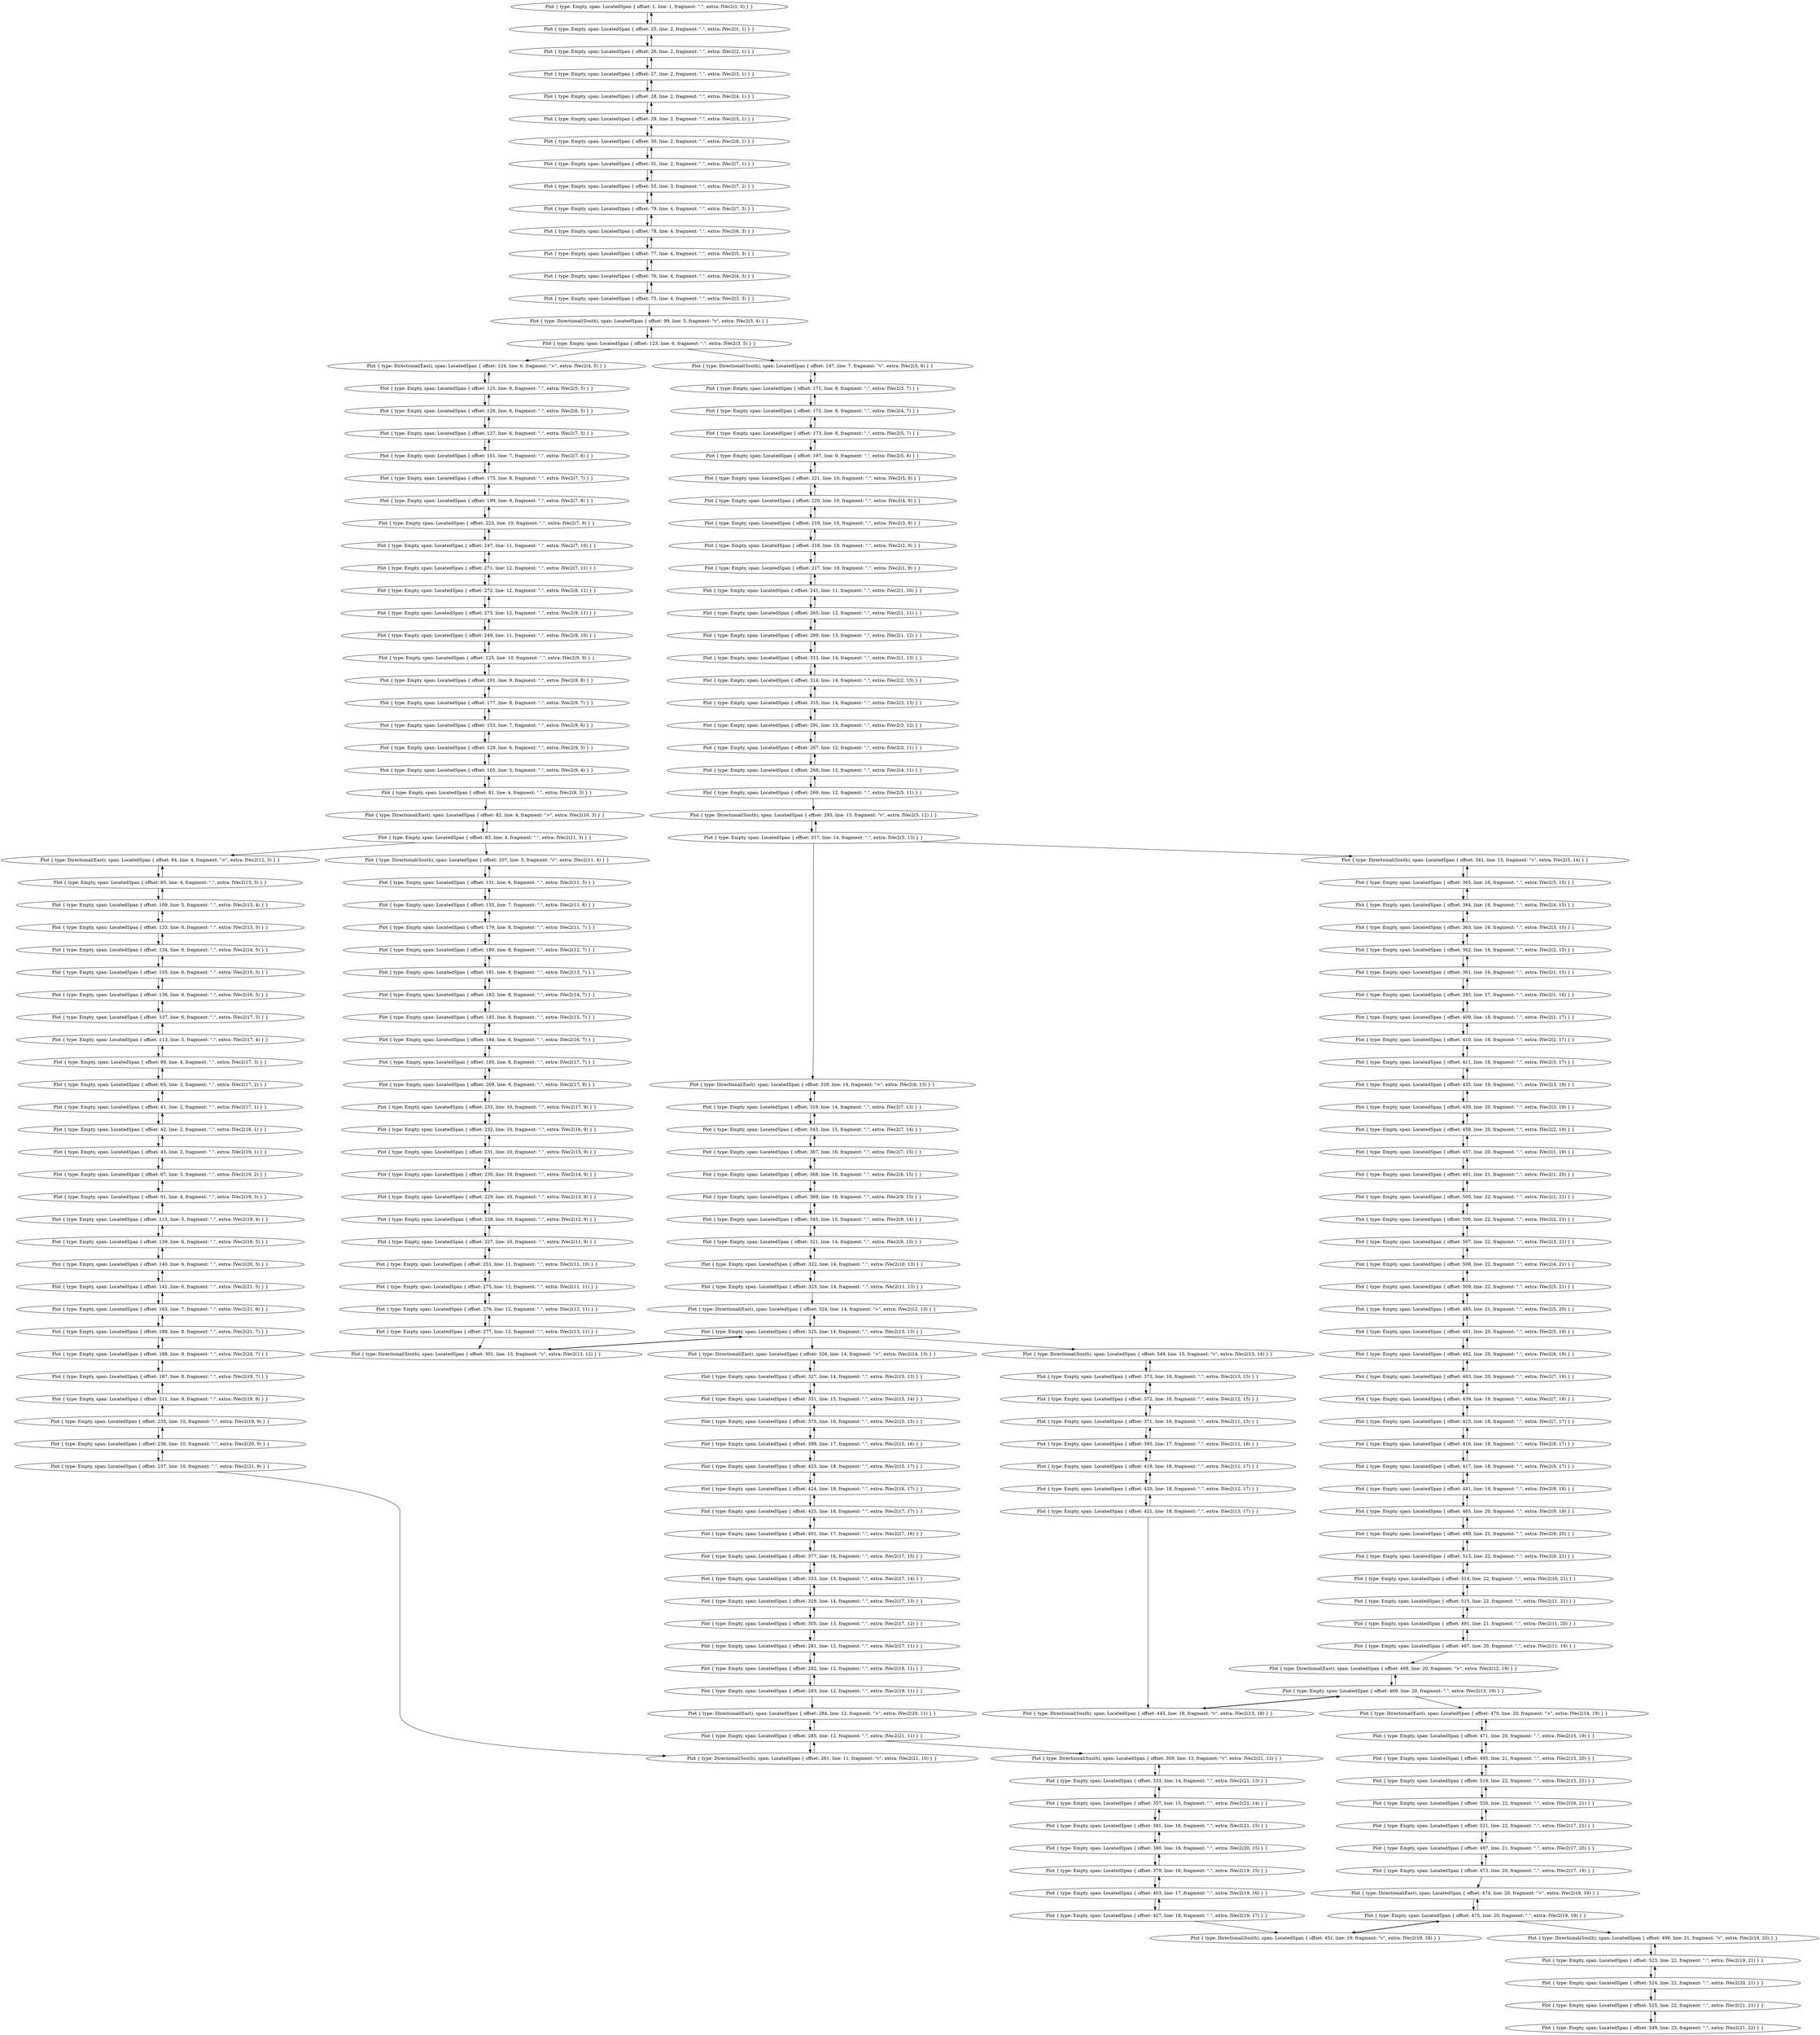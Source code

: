 digraph {
    0 [ label = "Plot { type: Empty, span: LocatedSpan { offset: 1, line: 1, fragment: \".\", extra: IVec2(1, 0) } }" ]
    1 [ label = "Plot { type: Empty, span: LocatedSpan { offset: 25, line: 2, fragment: \".\", extra: IVec2(1, 1) } }" ]
    2 [ label = "Plot { type: Empty, span: LocatedSpan { offset: 26, line: 2, fragment: \".\", extra: IVec2(2, 1) } }" ]
    3 [ label = "Plot { type: Empty, span: LocatedSpan { offset: 27, line: 2, fragment: \".\", extra: IVec2(3, 1) } }" ]
    4 [ label = "Plot { type: Empty, span: LocatedSpan { offset: 28, line: 2, fragment: \".\", extra: IVec2(4, 1) } }" ]
    5 [ label = "Plot { type: Empty, span: LocatedSpan { offset: 29, line: 2, fragment: \".\", extra: IVec2(5, 1) } }" ]
    6 [ label = "Plot { type: Empty, span: LocatedSpan { offset: 30, line: 2, fragment: \".\", extra: IVec2(6, 1) } }" ]
    7 [ label = "Plot { type: Empty, span: LocatedSpan { offset: 31, line: 2, fragment: \".\", extra: IVec2(7, 1) } }" ]
    8 [ label = "Plot { type: Empty, span: LocatedSpan { offset: 41, line: 2, fragment: \".\", extra: IVec2(17, 1) } }" ]
    9 [ label = "Plot { type: Empty, span: LocatedSpan { offset: 42, line: 2, fragment: \".\", extra: IVec2(18, 1) } }" ]
    10 [ label = "Plot { type: Empty, span: LocatedSpan { offset: 43, line: 2, fragment: \".\", extra: IVec2(19, 1) } }" ]
    11 [ label = "Plot { type: Empty, span: LocatedSpan { offset: 55, line: 3, fragment: \".\", extra: IVec2(7, 2) } }" ]
    12 [ label = "Plot { type: Empty, span: LocatedSpan { offset: 65, line: 3, fragment: \".\", extra: IVec2(17, 2) } }" ]
    13 [ label = "Plot { type: Empty, span: LocatedSpan { offset: 67, line: 3, fragment: \".\", extra: IVec2(19, 2) } }" ]
    14 [ label = "Plot { type: Empty, span: LocatedSpan { offset: 75, line: 4, fragment: \".\", extra: IVec2(3, 3) } }" ]
    15 [ label = "Plot { type: Empty, span: LocatedSpan { offset: 76, line: 4, fragment: \".\", extra: IVec2(4, 3) } }" ]
    16 [ label = "Plot { type: Empty, span: LocatedSpan { offset: 77, line: 4, fragment: \".\", extra: IVec2(5, 3) } }" ]
    17 [ label = "Plot { type: Empty, span: LocatedSpan { offset: 78, line: 4, fragment: \".\", extra: IVec2(6, 3) } }" ]
    18 [ label = "Plot { type: Empty, span: LocatedSpan { offset: 79, line: 4, fragment: \".\", extra: IVec2(7, 3) } }" ]
    19 [ label = "Plot { type: Empty, span: LocatedSpan { offset: 81, line: 4, fragment: \".\", extra: IVec2(9, 3) } }" ]
    20 [ label = "Plot { type: Directional(East), span: LocatedSpan { offset: 82, line: 4, fragment: \">\", extra: IVec2(10, 3) } }" ]
    21 [ label = "Plot { type: Empty, span: LocatedSpan { offset: 83, line: 4, fragment: \".\", extra: IVec2(11, 3) } }" ]
    22 [ label = "Plot { type: Directional(East), span: LocatedSpan { offset: 84, line: 4, fragment: \">\", extra: IVec2(12, 3) } }" ]
    23 [ label = "Plot { type: Empty, span: LocatedSpan { offset: 85, line: 4, fragment: \".\", extra: IVec2(13, 3) } }" ]
    24 [ label = "Plot { type: Empty, span: LocatedSpan { offset: 89, line: 4, fragment: \".\", extra: IVec2(17, 3) } }" ]
    25 [ label = "Plot { type: Empty, span: LocatedSpan { offset: 91, line: 4, fragment: \".\", extra: IVec2(19, 3) } }" ]
    26 [ label = "Plot { type: Directional(South), span: LocatedSpan { offset: 99, line: 5, fragment: \"v\", extra: IVec2(3, 4) } }" ]
    27 [ label = "Plot { type: Empty, span: LocatedSpan { offset: 105, line: 5, fragment: \".\", extra: IVec2(9, 4) } }" ]
    28 [ label = "Plot { type: Directional(South), span: LocatedSpan { offset: 107, line: 5, fragment: \"v\", extra: IVec2(11, 4) } }" ]
    29 [ label = "Plot { type: Empty, span: LocatedSpan { offset: 109, line: 5, fragment: \".\", extra: IVec2(13, 4) } }" ]
    30 [ label = "Plot { type: Empty, span: LocatedSpan { offset: 113, line: 5, fragment: \".\", extra: IVec2(17, 4) } }" ]
    31 [ label = "Plot { type: Empty, span: LocatedSpan { offset: 115, line: 5, fragment: \".\", extra: IVec2(19, 4) } }" ]
    32 [ label = "Plot { type: Empty, span: LocatedSpan { offset: 123, line: 6, fragment: \".\", extra: IVec2(3, 5) } }" ]
    33 [ label = "Plot { type: Directional(East), span: LocatedSpan { offset: 124, line: 6, fragment: \">\", extra: IVec2(4, 5) } }" ]
    34 [ label = "Plot { type: Empty, span: LocatedSpan { offset: 125, line: 6, fragment: \".\", extra: IVec2(5, 5) } }" ]
    35 [ label = "Plot { type: Empty, span: LocatedSpan { offset: 126, line: 6, fragment: \".\", extra: IVec2(6, 5) } }" ]
    36 [ label = "Plot { type: Empty, span: LocatedSpan { offset: 127, line: 6, fragment: \".\", extra: IVec2(7, 5) } }" ]
    37 [ label = "Plot { type: Empty, span: LocatedSpan { offset: 129, line: 6, fragment: \".\", extra: IVec2(9, 5) } }" ]
    38 [ label = "Plot { type: Empty, span: LocatedSpan { offset: 131, line: 6, fragment: \".\", extra: IVec2(11, 5) } }" ]
    39 [ label = "Plot { type: Empty, span: LocatedSpan { offset: 133, line: 6, fragment: \".\", extra: IVec2(13, 5) } }" ]
    40 [ label = "Plot { type: Empty, span: LocatedSpan { offset: 134, line: 6, fragment: \".\", extra: IVec2(14, 5) } }" ]
    41 [ label = "Plot { type: Empty, span: LocatedSpan { offset: 135, line: 6, fragment: \".\", extra: IVec2(15, 5) } }" ]
    42 [ label = "Plot { type: Empty, span: LocatedSpan { offset: 136, line: 6, fragment: \".\", extra: IVec2(16, 5) } }" ]
    43 [ label = "Plot { type: Empty, span: LocatedSpan { offset: 137, line: 6, fragment: \".\", extra: IVec2(17, 5) } }" ]
    44 [ label = "Plot { type: Empty, span: LocatedSpan { offset: 139, line: 6, fragment: \".\", extra: IVec2(19, 5) } }" ]
    45 [ label = "Plot { type: Empty, span: LocatedSpan { offset: 140, line: 6, fragment: \".\", extra: IVec2(20, 5) } }" ]
    46 [ label = "Plot { type: Empty, span: LocatedSpan { offset: 141, line: 6, fragment: \".\", extra: IVec2(21, 5) } }" ]
    47 [ label = "Plot { type: Directional(South), span: LocatedSpan { offset: 147, line: 7, fragment: \"v\", extra: IVec2(3, 6) } }" ]
    48 [ label = "Plot { type: Empty, span: LocatedSpan { offset: 151, line: 7, fragment: \".\", extra: IVec2(7, 6) } }" ]
    49 [ label = "Plot { type: Empty, span: LocatedSpan { offset: 153, line: 7, fragment: \".\", extra: IVec2(9, 6) } }" ]
    50 [ label = "Plot { type: Empty, span: LocatedSpan { offset: 155, line: 7, fragment: \".\", extra: IVec2(11, 6) } }" ]
    51 [ label = "Plot { type: Empty, span: LocatedSpan { offset: 165, line: 7, fragment: \".\", extra: IVec2(21, 6) } }" ]
    52 [ label = "Plot { type: Empty, span: LocatedSpan { offset: 171, line: 8, fragment: \".\", extra: IVec2(3, 7) } }" ]
    53 [ label = "Plot { type: Empty, span: LocatedSpan { offset: 172, line: 8, fragment: \".\", extra: IVec2(4, 7) } }" ]
    54 [ label = "Plot { type: Empty, span: LocatedSpan { offset: 173, line: 8, fragment: \".\", extra: IVec2(5, 7) } }" ]
    55 [ label = "Plot { type: Empty, span: LocatedSpan { offset: 175, line: 8, fragment: \".\", extra: IVec2(7, 7) } }" ]
    56 [ label = "Plot { type: Empty, span: LocatedSpan { offset: 177, line: 8, fragment: \".\", extra: IVec2(9, 7) } }" ]
    57 [ label = "Plot { type: Empty, span: LocatedSpan { offset: 179, line: 8, fragment: \".\", extra: IVec2(11, 7) } }" ]
    58 [ label = "Plot { type: Empty, span: LocatedSpan { offset: 180, line: 8, fragment: \".\", extra: IVec2(12, 7) } }" ]
    59 [ label = "Plot { type: Empty, span: LocatedSpan { offset: 181, line: 8, fragment: \".\", extra: IVec2(13, 7) } }" ]
    60 [ label = "Plot { type: Empty, span: LocatedSpan { offset: 182, line: 8, fragment: \".\", extra: IVec2(14, 7) } }" ]
    61 [ label = "Plot { type: Empty, span: LocatedSpan { offset: 183, line: 8, fragment: \".\", extra: IVec2(15, 7) } }" ]
    62 [ label = "Plot { type: Empty, span: LocatedSpan { offset: 184, line: 8, fragment: \".\", extra: IVec2(16, 7) } }" ]
    63 [ label = "Plot { type: Empty, span: LocatedSpan { offset: 185, line: 8, fragment: \".\", extra: IVec2(17, 7) } }" ]
    64 [ label = "Plot { type: Empty, span: LocatedSpan { offset: 187, line: 8, fragment: \".\", extra: IVec2(19, 7) } }" ]
    65 [ label = "Plot { type: Empty, span: LocatedSpan { offset: 188, line: 8, fragment: \".\", extra: IVec2(20, 7) } }" ]
    66 [ label = "Plot { type: Empty, span: LocatedSpan { offset: 189, line: 8, fragment: \".\", extra: IVec2(21, 7) } }" ]
    67 [ label = "Plot { type: Empty, span: LocatedSpan { offset: 197, line: 9, fragment: \".\", extra: IVec2(5, 8) } }" ]
    68 [ label = "Plot { type: Empty, span: LocatedSpan { offset: 199, line: 9, fragment: \".\", extra: IVec2(7, 8) } }" ]
    69 [ label = "Plot { type: Empty, span: LocatedSpan { offset: 201, line: 9, fragment: \".\", extra: IVec2(9, 8) } }" ]
    70 [ label = "Plot { type: Empty, span: LocatedSpan { offset: 209, line: 9, fragment: \".\", extra: IVec2(17, 8) } }" ]
    71 [ label = "Plot { type: Empty, span: LocatedSpan { offset: 211, line: 9, fragment: \".\", extra: IVec2(19, 8) } }" ]
    72 [ label = "Plot { type: Empty, span: LocatedSpan { offset: 217, line: 10, fragment: \".\", extra: IVec2(1, 9) } }" ]
    73 [ label = "Plot { type: Empty, span: LocatedSpan { offset: 218, line: 10, fragment: \".\", extra: IVec2(2, 9) } }" ]
    74 [ label = "Plot { type: Empty, span: LocatedSpan { offset: 219, line: 10, fragment: \".\", extra: IVec2(3, 9) } }" ]
    75 [ label = "Plot { type: Empty, span: LocatedSpan { offset: 220, line: 10, fragment: \".\", extra: IVec2(4, 9) } }" ]
    76 [ label = "Plot { type: Empty, span: LocatedSpan { offset: 221, line: 10, fragment: \".\", extra: IVec2(5, 9) } }" ]
    77 [ label = "Plot { type: Empty, span: LocatedSpan { offset: 223, line: 10, fragment: \".\", extra: IVec2(7, 9) } }" ]
    78 [ label = "Plot { type: Empty, span: LocatedSpan { offset: 225, line: 10, fragment: \".\", extra: IVec2(9, 9) } }" ]
    79 [ label = "Plot { type: Empty, span: LocatedSpan { offset: 227, line: 10, fragment: \".\", extra: IVec2(11, 9) } }" ]
    80 [ label = "Plot { type: Empty, span: LocatedSpan { offset: 228, line: 10, fragment: \".\", extra: IVec2(12, 9) } }" ]
    81 [ label = "Plot { type: Empty, span: LocatedSpan { offset: 229, line: 10, fragment: \".\", extra: IVec2(13, 9) } }" ]
    82 [ label = "Plot { type: Empty, span: LocatedSpan { offset: 230, line: 10, fragment: \".\", extra: IVec2(14, 9) } }" ]
    83 [ label = "Plot { type: Empty, span: LocatedSpan { offset: 231, line: 10, fragment: \".\", extra: IVec2(15, 9) } }" ]
    84 [ label = "Plot { type: Empty, span: LocatedSpan { offset: 232, line: 10, fragment: \".\", extra: IVec2(16, 9) } }" ]
    85 [ label = "Plot { type: Empty, span: LocatedSpan { offset: 233, line: 10, fragment: \".\", extra: IVec2(17, 9) } }" ]
    86 [ label = "Plot { type: Empty, span: LocatedSpan { offset: 235, line: 10, fragment: \".\", extra: IVec2(19, 9) } }" ]
    87 [ label = "Plot { type: Empty, span: LocatedSpan { offset: 236, line: 10, fragment: \".\", extra: IVec2(20, 9) } }" ]
    88 [ label = "Plot { type: Empty, span: LocatedSpan { offset: 237, line: 10, fragment: \".\", extra: IVec2(21, 9) } }" ]
    89 [ label = "Plot { type: Empty, span: LocatedSpan { offset: 241, line: 11, fragment: \".\", extra: IVec2(1, 10) } }" ]
    90 [ label = "Plot { type: Empty, span: LocatedSpan { offset: 247, line: 11, fragment: \".\", extra: IVec2(7, 10) } }" ]
    91 [ label = "Plot { type: Empty, span: LocatedSpan { offset: 249, line: 11, fragment: \".\", extra: IVec2(9, 10) } }" ]
    92 [ label = "Plot { type: Empty, span: LocatedSpan { offset: 251, line: 11, fragment: \".\", extra: IVec2(11, 10) } }" ]
    93 [ label = "Plot { type: Directional(South), span: LocatedSpan { offset: 261, line: 11, fragment: \"v\", extra: IVec2(21, 10) } }" ]
    94 [ label = "Plot { type: Empty, span: LocatedSpan { offset: 265, line: 12, fragment: \".\", extra: IVec2(1, 11) } }" ]
    95 [ label = "Plot { type: Empty, span: LocatedSpan { offset: 267, line: 12, fragment: \".\", extra: IVec2(3, 11) } }" ]
    96 [ label = "Plot { type: Empty, span: LocatedSpan { offset: 268, line: 12, fragment: \".\", extra: IVec2(4, 11) } }" ]
    97 [ label = "Plot { type: Empty, span: LocatedSpan { offset: 269, line: 12, fragment: \".\", extra: IVec2(5, 11) } }" ]
    98 [ label = "Plot { type: Empty, span: LocatedSpan { offset: 271, line: 12, fragment: \".\", extra: IVec2(7, 11) } }" ]
    99 [ label = "Plot { type: Empty, span: LocatedSpan { offset: 272, line: 12, fragment: \".\", extra: IVec2(8, 11) } }" ]
    100 [ label = "Plot { type: Empty, span: LocatedSpan { offset: 273, line: 12, fragment: \".\", extra: IVec2(9, 11) } }" ]
    101 [ label = "Plot { type: Empty, span: LocatedSpan { offset: 275, line: 12, fragment: \".\", extra: IVec2(11, 11) } }" ]
    102 [ label = "Plot { type: Empty, span: LocatedSpan { offset: 276, line: 12, fragment: \".\", extra: IVec2(12, 11) } }" ]
    103 [ label = "Plot { type: Empty, span: LocatedSpan { offset: 277, line: 12, fragment: \".\", extra: IVec2(13, 11) } }" ]
    104 [ label = "Plot { type: Empty, span: LocatedSpan { offset: 281, line: 12, fragment: \".\", extra: IVec2(17, 11) } }" ]
    105 [ label = "Plot { type: Empty, span: LocatedSpan { offset: 282, line: 12, fragment: \".\", extra: IVec2(18, 11) } }" ]
    106 [ label = "Plot { type: Empty, span: LocatedSpan { offset: 283, line: 12, fragment: \".\", extra: IVec2(19, 11) } }" ]
    107 [ label = "Plot { type: Directional(East), span: LocatedSpan { offset: 284, line: 12, fragment: \">\", extra: IVec2(20, 11) } }" ]
    108 [ label = "Plot { type: Empty, span: LocatedSpan { offset: 285, line: 12, fragment: \".\", extra: IVec2(21, 11) } }" ]
    109 [ label = "Plot { type: Empty, span: LocatedSpan { offset: 289, line: 13, fragment: \".\", extra: IVec2(1, 12) } }" ]
    110 [ label = "Plot { type: Empty, span: LocatedSpan { offset: 291, line: 13, fragment: \".\", extra: IVec2(3, 12) } }" ]
    111 [ label = "Plot { type: Directional(South), span: LocatedSpan { offset: 293, line: 13, fragment: \"v\", extra: IVec2(5, 12) } }" ]
    112 [ label = "Plot { type: Directional(South), span: LocatedSpan { offset: 301, line: 13, fragment: \"v\", extra: IVec2(13, 12) } }" ]
    113 [ label = "Plot { type: Empty, span: LocatedSpan { offset: 305, line: 13, fragment: \".\", extra: IVec2(17, 12) } }" ]
    114 [ label = "Plot { type: Directional(South), span: LocatedSpan { offset: 309, line: 13, fragment: \"v\", extra: IVec2(21, 12) } }" ]
    115 [ label = "Plot { type: Empty, span: LocatedSpan { offset: 313, line: 14, fragment: \".\", extra: IVec2(1, 13) } }" ]
    116 [ label = "Plot { type: Empty, span: LocatedSpan { offset: 314, line: 14, fragment: \".\", extra: IVec2(2, 13) } }" ]
    117 [ label = "Plot { type: Empty, span: LocatedSpan { offset: 315, line: 14, fragment: \".\", extra: IVec2(3, 13) } }" ]
    118 [ label = "Plot { type: Empty, span: LocatedSpan { offset: 317, line: 14, fragment: \".\", extra: IVec2(5, 13) } }" ]
    119 [ label = "Plot { type: Directional(East), span: LocatedSpan { offset: 318, line: 14, fragment: \">\", extra: IVec2(6, 13) } }" ]
    120 [ label = "Plot { type: Empty, span: LocatedSpan { offset: 319, line: 14, fragment: \".\", extra: IVec2(7, 13) } }" ]
    121 [ label = "Plot { type: Empty, span: LocatedSpan { offset: 321, line: 14, fragment: \".\", extra: IVec2(9, 13) } }" ]
    122 [ label = "Plot { type: Empty, span: LocatedSpan { offset: 322, line: 14, fragment: \".\", extra: IVec2(10, 13) } }" ]
    123 [ label = "Plot { type: Empty, span: LocatedSpan { offset: 323, line: 14, fragment: \".\", extra: IVec2(11, 13) } }" ]
    124 [ label = "Plot { type: Directional(East), span: LocatedSpan { offset: 324, line: 14, fragment: \">\", extra: IVec2(12, 13) } }" ]
    125 [ label = "Plot { type: Empty, span: LocatedSpan { offset: 325, line: 14, fragment: \".\", extra: IVec2(13, 13) } }" ]
    126 [ label = "Plot { type: Directional(East), span: LocatedSpan { offset: 326, line: 14, fragment: \">\", extra: IVec2(14, 13) } }" ]
    127 [ label = "Plot { type: Empty, span: LocatedSpan { offset: 327, line: 14, fragment: \".\", extra: IVec2(15, 13) } }" ]
    128 [ label = "Plot { type: Empty, span: LocatedSpan { offset: 329, line: 14, fragment: \".\", extra: IVec2(17, 13) } }" ]
    129 [ label = "Plot { type: Empty, span: LocatedSpan { offset: 333, line: 14, fragment: \".\", extra: IVec2(21, 13) } }" ]
    130 [ label = "Plot { type: Directional(South), span: LocatedSpan { offset: 341, line: 15, fragment: \"v\", extra: IVec2(5, 14) } }" ]
    131 [ label = "Plot { type: Empty, span: LocatedSpan { offset: 343, line: 15, fragment: \".\", extra: IVec2(7, 14) } }" ]
    132 [ label = "Plot { type: Empty, span: LocatedSpan { offset: 345, line: 15, fragment: \".\", extra: IVec2(9, 14) } }" ]
    133 [ label = "Plot { type: Directional(South), span: LocatedSpan { offset: 349, line: 15, fragment: \"v\", extra: IVec2(13, 14) } }" ]
    134 [ label = "Plot { type: Empty, span: LocatedSpan { offset: 351, line: 15, fragment: \".\", extra: IVec2(15, 14) } }" ]
    135 [ label = "Plot { type: Empty, span: LocatedSpan { offset: 353, line: 15, fragment: \".\", extra: IVec2(17, 14) } }" ]
    136 [ label = "Plot { type: Empty, span: LocatedSpan { offset: 357, line: 15, fragment: \".\", extra: IVec2(21, 14) } }" ]
    137 [ label = "Plot { type: Empty, span: LocatedSpan { offset: 361, line: 16, fragment: \".\", extra: IVec2(1, 15) } }" ]
    138 [ label = "Plot { type: Empty, span: LocatedSpan { offset: 362, line: 16, fragment: \".\", extra: IVec2(2, 15) } }" ]
    139 [ label = "Plot { type: Empty, span: LocatedSpan { offset: 363, line: 16, fragment: \".\", extra: IVec2(3, 15) } }" ]
    140 [ label = "Plot { type: Empty, span: LocatedSpan { offset: 364, line: 16, fragment: \".\", extra: IVec2(4, 15) } }" ]
    141 [ label = "Plot { type: Empty, span: LocatedSpan { offset: 365, line: 16, fragment: \".\", extra: IVec2(5, 15) } }" ]
    142 [ label = "Plot { type: Empty, span: LocatedSpan { offset: 367, line: 16, fragment: \".\", extra: IVec2(7, 15) } }" ]
    143 [ label = "Plot { type: Empty, span: LocatedSpan { offset: 368, line: 16, fragment: \".\", extra: IVec2(8, 15) } }" ]
    144 [ label = "Plot { type: Empty, span: LocatedSpan { offset: 369, line: 16, fragment: \".\", extra: IVec2(9, 15) } }" ]
    145 [ label = "Plot { type: Empty, span: LocatedSpan { offset: 371, line: 16, fragment: \".\", extra: IVec2(11, 15) } }" ]
    146 [ label = "Plot { type: Empty, span: LocatedSpan { offset: 372, line: 16, fragment: \".\", extra: IVec2(12, 15) } }" ]
    147 [ label = "Plot { type: Empty, span: LocatedSpan { offset: 373, line: 16, fragment: \".\", extra: IVec2(13, 15) } }" ]
    148 [ label = "Plot { type: Empty, span: LocatedSpan { offset: 375, line: 16, fragment: \".\", extra: IVec2(15, 15) } }" ]
    149 [ label = "Plot { type: Empty, span: LocatedSpan { offset: 377, line: 16, fragment: \".\", extra: IVec2(17, 15) } }" ]
    150 [ label = "Plot { type: Empty, span: LocatedSpan { offset: 379, line: 16, fragment: \".\", extra: IVec2(19, 15) } }" ]
    151 [ label = "Plot { type: Empty, span: LocatedSpan { offset: 380, line: 16, fragment: \".\", extra: IVec2(20, 15) } }" ]
    152 [ label = "Plot { type: Empty, span: LocatedSpan { offset: 381, line: 16, fragment: \".\", extra: IVec2(21, 15) } }" ]
    153 [ label = "Plot { type: Empty, span: LocatedSpan { offset: 385, line: 17, fragment: \".\", extra: IVec2(1, 16) } }" ]
    154 [ label = "Plot { type: Empty, span: LocatedSpan { offset: 395, line: 17, fragment: \".\", extra: IVec2(11, 16) } }" ]
    155 [ label = "Plot { type: Empty, span: LocatedSpan { offset: 399, line: 17, fragment: \".\", extra: IVec2(15, 16) } }" ]
    156 [ label = "Plot { type: Empty, span: LocatedSpan { offset: 401, line: 17, fragment: \".\", extra: IVec2(17, 16) } }" ]
    157 [ label = "Plot { type: Empty, span: LocatedSpan { offset: 403, line: 17, fragment: \".\", extra: IVec2(19, 16) } }" ]
    158 [ label = "Plot { type: Empty, span: LocatedSpan { offset: 409, line: 18, fragment: \".\", extra: IVec2(1, 17) } }" ]
    159 [ label = "Plot { type: Empty, span: LocatedSpan { offset: 410, line: 18, fragment: \".\", extra: IVec2(2, 17) } }" ]
    160 [ label = "Plot { type: Empty, span: LocatedSpan { offset: 411, line: 18, fragment: \".\", extra: IVec2(3, 17) } }" ]
    161 [ label = "Plot { type: Empty, span: LocatedSpan { offset: 415, line: 18, fragment: \".\", extra: IVec2(7, 17) } }" ]
    162 [ label = "Plot { type: Empty, span: LocatedSpan { offset: 416, line: 18, fragment: \".\", extra: IVec2(8, 17) } }" ]
    163 [ label = "Plot { type: Empty, span: LocatedSpan { offset: 417, line: 18, fragment: \".\", extra: IVec2(9, 17) } }" ]
    164 [ label = "Plot { type: Empty, span: LocatedSpan { offset: 419, line: 18, fragment: \".\", extra: IVec2(11, 17) } }" ]
    165 [ label = "Plot { type: Empty, span: LocatedSpan { offset: 420, line: 18, fragment: \".\", extra: IVec2(12, 17) } }" ]
    166 [ label = "Plot { type: Empty, span: LocatedSpan { offset: 421, line: 18, fragment: \".\", extra: IVec2(13, 17) } }" ]
    167 [ label = "Plot { type: Empty, span: LocatedSpan { offset: 423, line: 18, fragment: \".\", extra: IVec2(15, 17) } }" ]
    168 [ label = "Plot { type: Empty, span: LocatedSpan { offset: 424, line: 18, fragment: \".\", extra: IVec2(16, 17) } }" ]
    169 [ label = "Plot { type: Empty, span: LocatedSpan { offset: 425, line: 18, fragment: \".\", extra: IVec2(17, 17) } }" ]
    170 [ label = "Plot { type: Empty, span: LocatedSpan { offset: 427, line: 18, fragment: \".\", extra: IVec2(19, 17) } }" ]
    171 [ label = "Plot { type: Empty, span: LocatedSpan { offset: 435, line: 19, fragment: \".\", extra: IVec2(3, 18) } }" ]
    172 [ label = "Plot { type: Empty, span: LocatedSpan { offset: 439, line: 19, fragment: \".\", extra: IVec2(7, 18) } }" ]
    173 [ label = "Plot { type: Empty, span: LocatedSpan { offset: 441, line: 19, fragment: \".\", extra: IVec2(9, 18) } }" ]
    174 [ label = "Plot { type: Directional(South), span: LocatedSpan { offset: 445, line: 19, fragment: \"v\", extra: IVec2(13, 18) } }" ]
    175 [ label = "Plot { type: Directional(South), span: LocatedSpan { offset: 451, line: 19, fragment: \"v\", extra: IVec2(19, 18) } }" ]
    176 [ label = "Plot { type: Empty, span: LocatedSpan { offset: 457, line: 20, fragment: \".\", extra: IVec2(1, 19) } }" ]
    177 [ label = "Plot { type: Empty, span: LocatedSpan { offset: 458, line: 20, fragment: \".\", extra: IVec2(2, 19) } }" ]
    178 [ label = "Plot { type: Empty, span: LocatedSpan { offset: 459, line: 20, fragment: \".\", extra: IVec2(3, 19) } }" ]
    179 [ label = "Plot { type: Empty, span: LocatedSpan { offset: 461, line: 20, fragment: \".\", extra: IVec2(5, 19) } }" ]
    180 [ label = "Plot { type: Empty, span: LocatedSpan { offset: 462, line: 20, fragment: \".\", extra: IVec2(6, 19) } }" ]
    181 [ label = "Plot { type: Empty, span: LocatedSpan { offset: 463, line: 20, fragment: \".\", extra: IVec2(7, 19) } }" ]
    182 [ label = "Plot { type: Empty, span: LocatedSpan { offset: 465, line: 20, fragment: \".\", extra: IVec2(9, 19) } }" ]
    183 [ label = "Plot { type: Empty, span: LocatedSpan { offset: 467, line: 20, fragment: \".\", extra: IVec2(11, 19) } }" ]
    184 [ label = "Plot { type: Directional(East), span: LocatedSpan { offset: 468, line: 20, fragment: \">\", extra: IVec2(12, 19) } }" ]
    185 [ label = "Plot { type: Empty, span: LocatedSpan { offset: 469, line: 20, fragment: \".\", extra: IVec2(13, 19) } }" ]
    186 [ label = "Plot { type: Directional(East), span: LocatedSpan { offset: 470, line: 20, fragment: \">\", extra: IVec2(14, 19) } }" ]
    187 [ label = "Plot { type: Empty, span: LocatedSpan { offset: 471, line: 20, fragment: \".\", extra: IVec2(15, 19) } }" ]
    188 [ label = "Plot { type: Empty, span: LocatedSpan { offset: 473, line: 20, fragment: \".\", extra: IVec2(17, 19) } }" ]
    189 [ label = "Plot { type: Directional(East), span: LocatedSpan { offset: 474, line: 20, fragment: \">\", extra: IVec2(18, 19) } }" ]
    190 [ label = "Plot { type: Empty, span: LocatedSpan { offset: 475, line: 20, fragment: \".\", extra: IVec2(19, 19) } }" ]
    191 [ label = "Plot { type: Empty, span: LocatedSpan { offset: 481, line: 21, fragment: \".\", extra: IVec2(1, 20) } }" ]
    192 [ label = "Plot { type: Empty, span: LocatedSpan { offset: 485, line: 21, fragment: \".\", extra: IVec2(5, 20) } }" ]
    193 [ label = "Plot { type: Empty, span: LocatedSpan { offset: 489, line: 21, fragment: \".\", extra: IVec2(9, 20) } }" ]
    194 [ label = "Plot { type: Empty, span: LocatedSpan { offset: 491, line: 21, fragment: \".\", extra: IVec2(11, 20) } }" ]
    195 [ label = "Plot { type: Empty, span: LocatedSpan { offset: 495, line: 21, fragment: \".\", extra: IVec2(15, 20) } }" ]
    196 [ label = "Plot { type: Empty, span: LocatedSpan { offset: 497, line: 21, fragment: \".\", extra: IVec2(17, 20) } }" ]
    197 [ label = "Plot { type: Directional(South), span: LocatedSpan { offset: 499, line: 21, fragment: \"v\", extra: IVec2(19, 20) } }" ]
    198 [ label = "Plot { type: Empty, span: LocatedSpan { offset: 505, line: 22, fragment: \".\", extra: IVec2(1, 21) } }" ]
    199 [ label = "Plot { type: Empty, span: LocatedSpan { offset: 506, line: 22, fragment: \".\", extra: IVec2(2, 21) } }" ]
    200 [ label = "Plot { type: Empty, span: LocatedSpan { offset: 507, line: 22, fragment: \".\", extra: IVec2(3, 21) } }" ]
    201 [ label = "Plot { type: Empty, span: LocatedSpan { offset: 508, line: 22, fragment: \".\", extra: IVec2(4, 21) } }" ]
    202 [ label = "Plot { type: Empty, span: LocatedSpan { offset: 509, line: 22, fragment: \".\", extra: IVec2(5, 21) } }" ]
    203 [ label = "Plot { type: Empty, span: LocatedSpan { offset: 513, line: 22, fragment: \".\", extra: IVec2(9, 21) } }" ]
    204 [ label = "Plot { type: Empty, span: LocatedSpan { offset: 514, line: 22, fragment: \".\", extra: IVec2(10, 21) } }" ]
    205 [ label = "Plot { type: Empty, span: LocatedSpan { offset: 515, line: 22, fragment: \".\", extra: IVec2(11, 21) } }" ]
    206 [ label = "Plot { type: Empty, span: LocatedSpan { offset: 519, line: 22, fragment: \".\", extra: IVec2(15, 21) } }" ]
    207 [ label = "Plot { type: Empty, span: LocatedSpan { offset: 520, line: 22, fragment: \".\", extra: IVec2(16, 21) } }" ]
    208 [ label = "Plot { type: Empty, span: LocatedSpan { offset: 521, line: 22, fragment: \".\", extra: IVec2(17, 21) } }" ]
    209 [ label = "Plot { type: Empty, span: LocatedSpan { offset: 523, line: 22, fragment: \".\", extra: IVec2(19, 21) } }" ]
    210 [ label = "Plot { type: Empty, span: LocatedSpan { offset: 524, line: 22, fragment: \".\", extra: IVec2(20, 21) } }" ]
    211 [ label = "Plot { type: Empty, span: LocatedSpan { offset: 525, line: 22, fragment: \".\", extra: IVec2(21, 21) } }" ]
    212 [ label = "Plot { type: Empty, span: LocatedSpan { offset: 549, line: 23, fragment: \".\", extra: IVec2(21, 22) } }" ]
    0 -> 1 [ ]
    1 -> 0 [ ]
    1 -> 2 [ ]
    2 -> 3 [ ]
    2 -> 1 [ ]
    3 -> 4 [ ]
    3 -> 2 [ ]
    4 -> 5 [ ]
    4 -> 3 [ ]
    5 -> 6 [ ]
    5 -> 4 [ ]
    6 -> 7 [ ]
    6 -> 5 [ ]
    7 -> 11 [ ]
    7 -> 6 [ ]
    8 -> 12 [ ]
    8 -> 9 [ ]
    9 -> 10 [ ]
    9 -> 8 [ ]
    10 -> 13 [ ]
    10 -> 9 [ ]
    11 -> 7 [ ]
    11 -> 18 [ ]
    12 -> 8 [ ]
    12 -> 24 [ ]
    13 -> 10 [ ]
    13 -> 25 [ ]
    14 -> 26 [ ]
    14 -> 15 [ ]
    15 -> 16 [ ]
    15 -> 14 [ ]
    16 -> 17 [ ]
    16 -> 15 [ ]
    17 -> 18 [ ]
    17 -> 16 [ ]
    18 -> 11 [ ]
    18 -> 17 [ ]
    19 -> 27 [ ]
    19 -> 20 [ ]
    20 -> 21 [ ]
    21 -> 28 [ ]
    21 -> 22 [ ]
    21 -> 20 [ ]
    22 -> 23 [ ]
    23 -> 29 [ ]
    23 -> 22 [ ]
    24 -> 12 [ ]
    24 -> 30 [ ]
    25 -> 13 [ ]
    25 -> 31 [ ]
    26 -> 32 [ ]
    27 -> 19 [ ]
    27 -> 37 [ ]
    28 -> 38 [ ]
    29 -> 23 [ ]
    29 -> 39 [ ]
    30 -> 24 [ ]
    30 -> 43 [ ]
    31 -> 25 [ ]
    31 -> 44 [ ]
    32 -> 26 [ ]
    32 -> 47 [ ]
    32 -> 33 [ ]
    33 -> 34 [ ]
    34 -> 35 [ ]
    34 -> 33 [ ]
    35 -> 36 [ ]
    35 -> 34 [ ]
    36 -> 48 [ ]
    36 -> 35 [ ]
    37 -> 27 [ ]
    37 -> 49 [ ]
    38 -> 28 [ ]
    38 -> 50 [ ]
    39 -> 29 [ ]
    39 -> 40 [ ]
    40 -> 41 [ ]
    40 -> 39 [ ]
    41 -> 42 [ ]
    41 -> 40 [ ]
    42 -> 43 [ ]
    42 -> 41 [ ]
    43 -> 30 [ ]
    43 -> 42 [ ]
    44 -> 31 [ ]
    44 -> 45 [ ]
    45 -> 46 [ ]
    45 -> 44 [ ]
    46 -> 51 [ ]
    46 -> 45 [ ]
    47 -> 52 [ ]
    48 -> 36 [ ]
    48 -> 55 [ ]
    49 -> 37 [ ]
    49 -> 56 [ ]
    50 -> 38 [ ]
    50 -> 57 [ ]
    51 -> 46 [ ]
    51 -> 66 [ ]
    52 -> 47 [ ]
    52 -> 53 [ ]
    53 -> 54 [ ]
    53 -> 52 [ ]
    54 -> 67 [ ]
    54 -> 53 [ ]
    55 -> 48 [ ]
    55 -> 68 [ ]
    56 -> 49 [ ]
    56 -> 69 [ ]
    57 -> 50 [ ]
    57 -> 58 [ ]
    58 -> 59 [ ]
    58 -> 57 [ ]
    59 -> 60 [ ]
    59 -> 58 [ ]
    60 -> 61 [ ]
    60 -> 59 [ ]
    61 -> 62 [ ]
    61 -> 60 [ ]
    62 -> 63 [ ]
    62 -> 61 [ ]
    63 -> 70 [ ]
    63 -> 62 [ ]
    64 -> 71 [ ]
    64 -> 65 [ ]
    65 -> 66 [ ]
    65 -> 64 [ ]
    66 -> 51 [ ]
    66 -> 65 [ ]
    67 -> 54 [ ]
    67 -> 76 [ ]
    68 -> 55 [ ]
    68 -> 77 [ ]
    69 -> 56 [ ]
    69 -> 78 [ ]
    70 -> 63 [ ]
    70 -> 85 [ ]
    71 -> 64 [ ]
    71 -> 86 [ ]
    72 -> 89 [ ]
    72 -> 73 [ ]
    73 -> 74 [ ]
    73 -> 72 [ ]
    74 -> 75 [ ]
    74 -> 73 [ ]
    75 -> 76 [ ]
    75 -> 74 [ ]
    76 -> 67 [ ]
    76 -> 75 [ ]
    77 -> 68 [ ]
    77 -> 90 [ ]
    78 -> 69 [ ]
    78 -> 91 [ ]
    79 -> 92 [ ]
    79 -> 80 [ ]
    80 -> 81 [ ]
    80 -> 79 [ ]
    81 -> 82 [ ]
    81 -> 80 [ ]
    82 -> 83 [ ]
    82 -> 81 [ ]
    83 -> 84 [ ]
    83 -> 82 [ ]
    84 -> 85 [ ]
    84 -> 83 [ ]
    85 -> 70 [ ]
    85 -> 84 [ ]
    86 -> 71 [ ]
    86 -> 87 [ ]
    87 -> 88 [ ]
    87 -> 86 [ ]
    88 -> 93 [ ]
    88 -> 87 [ ]
    89 -> 72 [ ]
    89 -> 94 [ ]
    90 -> 77 [ ]
    90 -> 98 [ ]
    91 -> 78 [ ]
    91 -> 100 [ ]
    92 -> 79 [ ]
    92 -> 101 [ ]
    93 -> 108 [ ]
    94 -> 89 [ ]
    94 -> 109 [ ]
    95 -> 110 [ ]
    95 -> 96 [ ]
    96 -> 97 [ ]
    96 -> 95 [ ]
    97 -> 111 [ ]
    97 -> 96 [ ]
    98 -> 90 [ ]
    98 -> 99 [ ]
    99 -> 100 [ ]
    99 -> 98 [ ]
    100 -> 91 [ ]
    100 -> 99 [ ]
    101 -> 92 [ ]
    101 -> 102 [ ]
    102 -> 103 [ ]
    102 -> 101 [ ]
    103 -> 112 [ ]
    103 -> 102 [ ]
    104 -> 113 [ ]
    104 -> 105 [ ]
    105 -> 106 [ ]
    105 -> 104 [ ]
    106 -> 107 [ ]
    106 -> 105 [ ]
    107 -> 108 [ ]
    108 -> 93 [ ]
    108 -> 114 [ ]
    108 -> 107 [ ]
    109 -> 94 [ ]
    109 -> 115 [ ]
    110 -> 95 [ ]
    110 -> 117 [ ]
    111 -> 118 [ ]
    112 -> 125 [ ]
    113 -> 104 [ ]
    113 -> 128 [ ]
    114 -> 129 [ ]
    115 -> 109 [ ]
    115 -> 116 [ ]
    116 -> 117 [ ]
    116 -> 115 [ ]
    117 -> 110 [ ]
    117 -> 116 [ ]
    118 -> 111 [ ]
    118 -> 130 [ ]
    118 -> 119 [ ]
    119 -> 120 [ ]
    120 -> 131 [ ]
    120 -> 119 [ ]
    121 -> 132 [ ]
    121 -> 122 [ ]
    122 -> 123 [ ]
    122 -> 121 [ ]
    123 -> 124 [ ]
    123 -> 122 [ ]
    124 -> 125 [ ]
    125 -> 112 [ ]
    125 -> 133 [ ]
    125 -> 126 [ ]
    125 -> 124 [ ]
    126 -> 127 [ ]
    127 -> 134 [ ]
    127 -> 126 [ ]
    128 -> 113 [ ]
    128 -> 135 [ ]
    129 -> 114 [ ]
    129 -> 136 [ ]
    130 -> 141 [ ]
    131 -> 120 [ ]
    131 -> 142 [ ]
    132 -> 121 [ ]
    132 -> 144 [ ]
    133 -> 147 [ ]
    134 -> 127 [ ]
    134 -> 148 [ ]
    135 -> 128 [ ]
    135 -> 149 [ ]
    136 -> 129 [ ]
    136 -> 152 [ ]
    137 -> 153 [ ]
    137 -> 138 [ ]
    138 -> 139 [ ]
    138 -> 137 [ ]
    139 -> 140 [ ]
    139 -> 138 [ ]
    140 -> 141 [ ]
    140 -> 139 [ ]
    141 -> 130 [ ]
    141 -> 140 [ ]
    142 -> 131 [ ]
    142 -> 143 [ ]
    143 -> 144 [ ]
    143 -> 142 [ ]
    144 -> 132 [ ]
    144 -> 143 [ ]
    145 -> 154 [ ]
    145 -> 146 [ ]
    146 -> 147 [ ]
    146 -> 145 [ ]
    147 -> 133 [ ]
    147 -> 146 [ ]
    148 -> 134 [ ]
    148 -> 155 [ ]
    149 -> 135 [ ]
    149 -> 156 [ ]
    150 -> 157 [ ]
    150 -> 151 [ ]
    151 -> 152 [ ]
    151 -> 150 [ ]
    152 -> 136 [ ]
    152 -> 151 [ ]
    153 -> 137 [ ]
    153 -> 158 [ ]
    154 -> 145 [ ]
    154 -> 164 [ ]
    155 -> 148 [ ]
    155 -> 167 [ ]
    156 -> 149 [ ]
    156 -> 169 [ ]
    157 -> 150 [ ]
    157 -> 170 [ ]
    158 -> 153 [ ]
    158 -> 159 [ ]
    159 -> 160 [ ]
    159 -> 158 [ ]
    160 -> 171 [ ]
    160 -> 159 [ ]
    161 -> 172 [ ]
    161 -> 162 [ ]
    162 -> 163 [ ]
    162 -> 161 [ ]
    163 -> 173 [ ]
    163 -> 162 [ ]
    164 -> 154 [ ]
    164 -> 165 [ ]
    165 -> 166 [ ]
    165 -> 164 [ ]
    166 -> 174 [ ]
    166 -> 165 [ ]
    167 -> 155 [ ]
    167 -> 168 [ ]
    168 -> 169 [ ]
    168 -> 167 [ ]
    169 -> 156 [ ]
    169 -> 168 [ ]
    170 -> 157 [ ]
    170 -> 175 [ ]
    171 -> 160 [ ]
    171 -> 178 [ ]
    172 -> 161 [ ]
    172 -> 181 [ ]
    173 -> 163 [ ]
    173 -> 182 [ ]
    174 -> 185 [ ]
    175 -> 190 [ ]
    176 -> 191 [ ]
    176 -> 177 [ ]
    177 -> 178 [ ]
    177 -> 176 [ ]
    178 -> 171 [ ]
    178 -> 177 [ ]
    179 -> 192 [ ]
    179 -> 180 [ ]
    180 -> 181 [ ]
    180 -> 179 [ ]
    181 -> 172 [ ]
    181 -> 180 [ ]
    182 -> 173 [ ]
    182 -> 193 [ ]
    183 -> 194 [ ]
    183 -> 184 [ ]
    184 -> 185 [ ]
    185 -> 174 [ ]
    185 -> 186 [ ]
    185 -> 184 [ ]
    186 -> 187 [ ]
    187 -> 195 [ ]
    187 -> 186 [ ]
    188 -> 196 [ ]
    188 -> 189 [ ]
    189 -> 190 [ ]
    190 -> 175 [ ]
    190 -> 197 [ ]
    190 -> 189 [ ]
    191 -> 176 [ ]
    191 -> 198 [ ]
    192 -> 179 [ ]
    192 -> 202 [ ]
    193 -> 182 [ ]
    193 -> 203 [ ]
    194 -> 183 [ ]
    194 -> 205 [ ]
    195 -> 187 [ ]
    195 -> 206 [ ]
    196 -> 188 [ ]
    196 -> 208 [ ]
    197 -> 209 [ ]
    198 -> 191 [ ]
    198 -> 199 [ ]
    199 -> 200 [ ]
    199 -> 198 [ ]
    200 -> 201 [ ]
    200 -> 199 [ ]
    201 -> 202 [ ]
    201 -> 200 [ ]
    202 -> 192 [ ]
    202 -> 201 [ ]
    203 -> 193 [ ]
    203 -> 204 [ ]
    204 -> 205 [ ]
    204 -> 203 [ ]
    205 -> 194 [ ]
    205 -> 204 [ ]
    206 -> 195 [ ]
    206 -> 207 [ ]
    207 -> 208 [ ]
    207 -> 206 [ ]
    208 -> 196 [ ]
    208 -> 207 [ ]
    209 -> 197 [ ]
    209 -> 210 [ ]
    210 -> 211 [ ]
    210 -> 209 [ ]
    211 -> 212 [ ]
    211 -> 210 [ ]
    212 -> 211 [ ]
}
